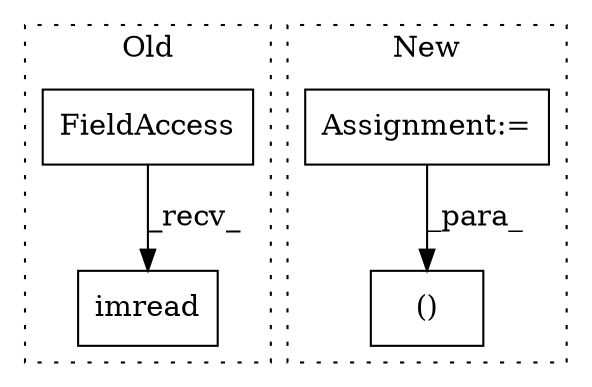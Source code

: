 digraph G {
subgraph cluster0 {
1 [label="imread" a="32" s="1912,1927" l="7,1" shape="box"];
4 [label="FieldAccess" a="22" s="1901" l="5" shape="box"];
label = "Old";
style="dotted";
}
subgraph cluster1 {
2 [label="()" a="106" s="2389" l="63" shape="box"];
3 [label="Assignment:=" a="7" s="1994" l="1" shape="box"];
label = "New";
style="dotted";
}
3 -> 2 [label="_para_"];
4 -> 1 [label="_recv_"];
}